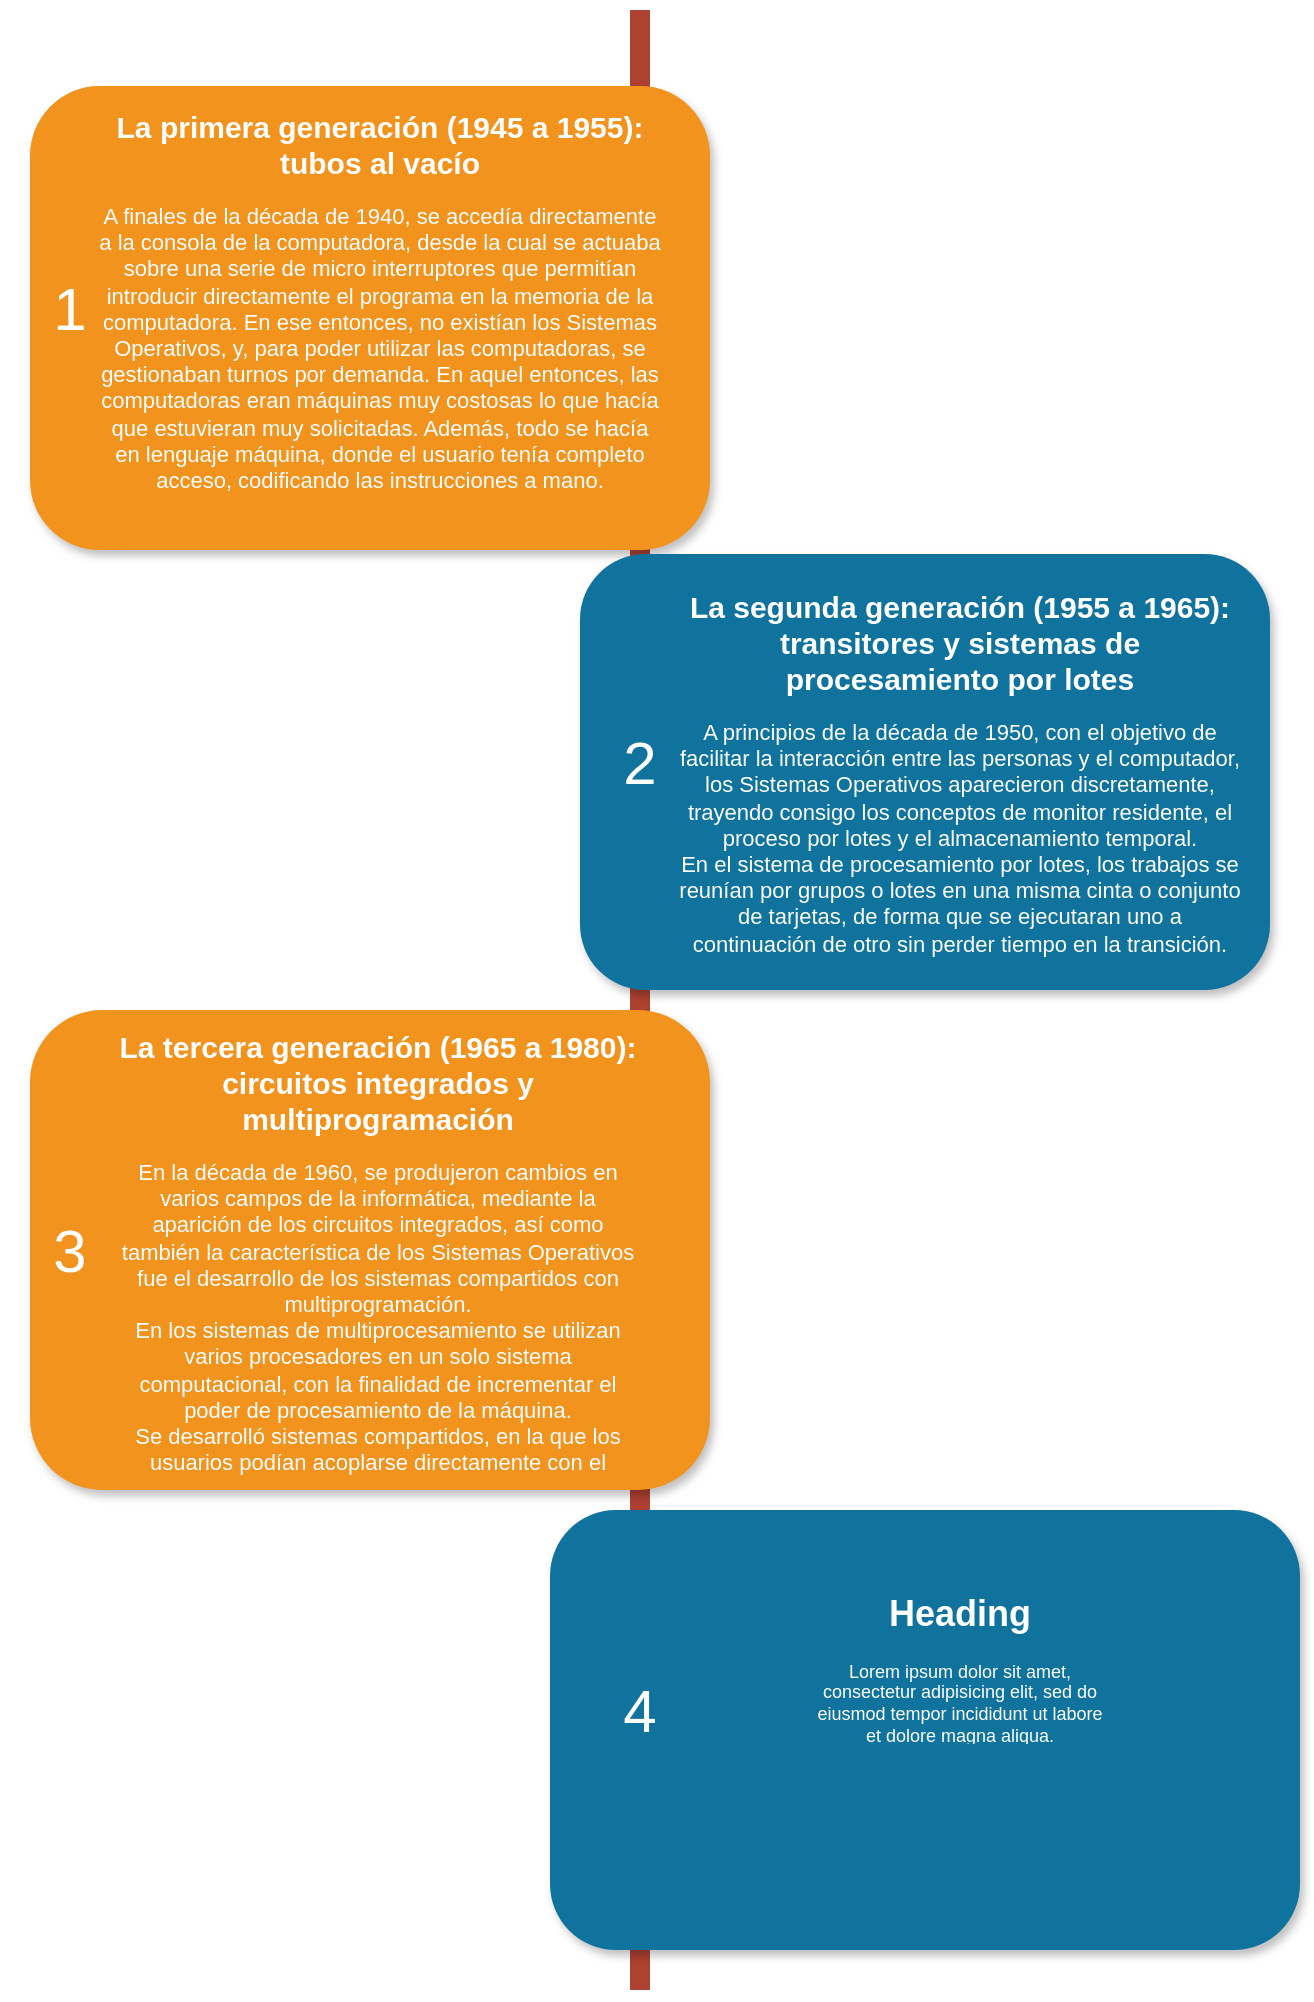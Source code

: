 <mxfile version="24.2.8" type="github">
  <diagram name="Page-1" id="fbcf5db9-b524-4cd4-e4f3-379dc89c3999">
    <mxGraphModel dx="1274" dy="677" grid="1" gridSize="10" guides="1" tooltips="1" connect="1" arrows="1" fold="1" page="1" pageScale="1" pageWidth="850" pageHeight="1100" background="none" math="0" shadow="0">
      <root>
        <mxCell id="0" />
        <mxCell id="1" parent="0" />
        <mxCell id="2a0f93b5c73ef8e7-1" value="" style="line;strokeWidth=10;direction=south;html=1;fillColor=none;fontSize=13;fontColor=#000000;align=center;strokeColor=#AE4132;" parent="1" vertex="1">
          <mxGeometry x="360" y="70" width="10" height="990" as="geometry" />
        </mxCell>
        <mxCell id="2a0f93b5c73ef8e7-2" value="" style="rounded=1;whiteSpace=wrap;html=1;strokeColor=none;strokeWidth=1;fillColor=#F2931E;fontSize=13;fontColor=#FFFFFF;align=center;gradientColor=none;gradientDirection=east;verticalAlign=top;shadow=1;" parent="1" vertex="1">
          <mxGeometry x="60" y="108" width="340" height="232" as="geometry" />
        </mxCell>
        <mxCell id="2a0f93b5c73ef8e7-3" value="1" style="text;html=1;strokeColor=none;fillColor=none;align=center;verticalAlign=middle;whiteSpace=wrap;fontSize=30;fontColor=#FFFFFF;" parent="1" vertex="1">
          <mxGeometry x="60" y="209" width="40" height="20" as="geometry" />
        </mxCell>
        <mxCell id="2a0f93b5c73ef8e7-4" value="" style="rounded=1;whiteSpace=wrap;html=1;strokeColor=none;strokeWidth=1;fillColor=#10739E;fontSize=13;fontColor=#FFFFFF;align=center;gradientColor=none;gradientDirection=east;verticalAlign=top;shadow=1;" parent="1" vertex="1">
          <mxGeometry x="335" y="342" width="345" height="218" as="geometry" />
        </mxCell>
        <mxCell id="2a0f93b5c73ef8e7-5" value="2" style="text;html=1;strokeColor=none;fillColor=none;align=center;verticalAlign=middle;whiteSpace=wrap;fontSize=30;fontColor=#FFFFFF;" parent="1" vertex="1">
          <mxGeometry x="345" y="436" width="40" height="20" as="geometry" />
        </mxCell>
        <mxCell id="2a0f93b5c73ef8e7-6" value="" style="rounded=1;whiteSpace=wrap;html=1;strokeColor=none;strokeWidth=1;fillColor=#F2931E;fontSize=13;fontColor=#FFFFFF;align=center;gradientColor=none;gradientDirection=east;verticalAlign=top;shadow=1;" parent="1" vertex="1">
          <mxGeometry x="60" y="570" width="340" height="240" as="geometry" />
        </mxCell>
        <mxCell id="2a0f93b5c73ef8e7-7" value="3" style="text;html=1;strokeColor=none;fillColor=none;align=center;verticalAlign=middle;whiteSpace=wrap;fontSize=30;fontColor=#FFFFFF;" parent="1" vertex="1">
          <mxGeometry x="45" y="657.5" width="70" height="65" as="geometry" />
        </mxCell>
        <mxCell id="2a0f93b5c73ef8e7-8" value="" style="rounded=1;whiteSpace=wrap;html=1;strokeColor=none;strokeWidth=1;fillColor=#10739E;fontSize=13;fontColor=#FFFFFF;align=center;gradientColor=none;gradientDirection=east;verticalAlign=top;shadow=1;" parent="1" vertex="1">
          <mxGeometry x="320" y="820" width="375" height="220" as="geometry" />
        </mxCell>
        <mxCell id="2a0f93b5c73ef8e7-9" value="4" style="text;html=1;strokeColor=none;fillColor=none;align=center;verticalAlign=middle;whiteSpace=wrap;fontSize=30;fontColor=#FFFFFF;" parent="1" vertex="1">
          <mxGeometry x="345" y="910" width="40" height="20" as="geometry" />
        </mxCell>
        <mxCell id="2a0f93b5c73ef8e7-15" value="7" style="text;html=1;strokeColor=none;fillColor=none;align=center;verticalAlign=middle;whiteSpace=wrap;fontSize=30;fontColor=#FFFFFF;" parent="1" vertex="1">
          <mxGeometry x="180" y="863" width="40" height="20" as="geometry" />
        </mxCell>
        <mxCell id="2a0f93b5c73ef8e7-18" value="&lt;h1 style=&quot;font-size: 15px;&quot;&gt;&lt;font style=&quot;font-size: 15px;&quot;&gt;La primera generación (1945 a 1955): tubos al vacío&lt;br&gt;&lt;/font&gt;&lt;/h1&gt;&lt;p style=&quot;font-size: 11px;&quot;&gt;A finales de la década de 1940, se accedía directamente a la consola de la computadora, desde la cual se actuaba sobre una serie de micro interruptores que permitían introducir directamente el programa en la memoria de la computadora. En ese entonces, no existían los Sistemas Operativos, y, para poder utilizar las computadoras, se gestionaban turnos por demanda. En aquel entonces, las computadoras eran máquinas muy costosas lo que hacía que estuvieran muy solicitadas. Además, todo se hacía en lenguaje máquina, donde el usuario tenía completo acceso, codificando las instrucciones a mano. &lt;br&gt;&lt;/p&gt;" style="text;html=1;spacing=5;spacingTop=-20;whiteSpace=wrap;overflow=hidden;strokeColor=none;strokeWidth=4;fillColor=none;gradientColor=#007FFF;fontSize=9;fontColor=#FFFFFF;align=center;" parent="1" vertex="1">
          <mxGeometry x="90" y="120" width="290" height="220" as="geometry" />
        </mxCell>
        <mxCell id="2a0f93b5c73ef8e7-19" value="&lt;h1 style=&quot;font-size: 15px;&quot;&gt;La segunda generación (1955 a 1965): transitores y sistemas de procesamiento por lotes&lt;br&gt;&lt;/h1&gt;&lt;p style=&quot;font-size: 11px;&quot;&gt;A principios de la década de 1950, con el objetivo de facilitar la interacción entre las personas y el computador, los Sistemas Operativos aparecieron discretamente, trayendo consigo los conceptos de monitor residente, el proceso por lotes y el almacenamiento temporal. &lt;br&gt;En el sistema de procesamiento por lotes, los trabajos se reunían por grupos o lotes en una misma cinta o conjunto de tarjetas, de forma que se ejecutaran uno a continuación de otro sin perder tiempo en la transición.&lt;br&gt;&lt;br&gt;&lt;/p&gt;" style="text;html=1;spacing=5;spacingTop=-20;whiteSpace=wrap;overflow=hidden;strokeColor=none;strokeWidth=4;fillColor=none;gradientColor=#007FFF;fontSize=9;fontColor=#FFFFFF;align=center;" parent="1" vertex="1">
          <mxGeometry x="380" y="360" width="290" height="200" as="geometry" />
        </mxCell>
        <mxCell id="2a0f93b5c73ef8e7-20" value="&lt;h1 style=&quot;font-size: 15px;&quot;&gt;La tercera generación (1965 a 1980): circuitos integrados y multiprogramación&lt;br&gt;&lt;/h1&gt;&lt;p style=&quot;font-size: 11px;&quot;&gt;En la década de 1960, se produjeron cambios en varios campos de la informática, mediante la aparición de los circuitos integrados, así como también la característica de los Sistemas Operativos fue el desarrollo de los sistemas compartidos con multiprogramación. &lt;br&gt;En los sistemas de multiprocesamiento se utilizan varios procesadores en un solo sistema computacional, con la finalidad de incrementar el poder de procesamiento de la máquina. &lt;br&gt;Se desarrolló sistemas compartidos, en la que los usuarios podían acoplarse directamente con el &lt;br&gt;&lt;br&gt;&lt;/p&gt;" style="text;html=1;spacing=5;spacingTop=-20;whiteSpace=wrap;overflow=hidden;strokeColor=none;strokeWidth=4;fillColor=none;gradientColor=#007FFF;fontSize=9;fontColor=#FFFFFF;align=center;" parent="1" vertex="1">
          <mxGeometry x="98.13" y="580" width="271.87" height="230" as="geometry" />
        </mxCell>
        <mxCell id="2a0f93b5c73ef8e7-21" value="&lt;h1&gt;Heading&lt;/h1&gt;&lt;p&gt;Lorem ipsum dolor sit amet, consectetur adipisicing elit, sed do eiusmod tempor incididunt ut labore et dolore magna aliqua.&lt;/p&gt;" style="text;html=1;spacing=5;spacingTop=-20;whiteSpace=wrap;overflow=hidden;strokeColor=none;strokeWidth=4;fillColor=none;gradientColor=#007FFF;fontSize=9;fontColor=#FFFFFF;align=center;" parent="1" vertex="1">
          <mxGeometry x="445" y="860" width="160" height="77" as="geometry" />
        </mxCell>
      </root>
    </mxGraphModel>
  </diagram>
</mxfile>
